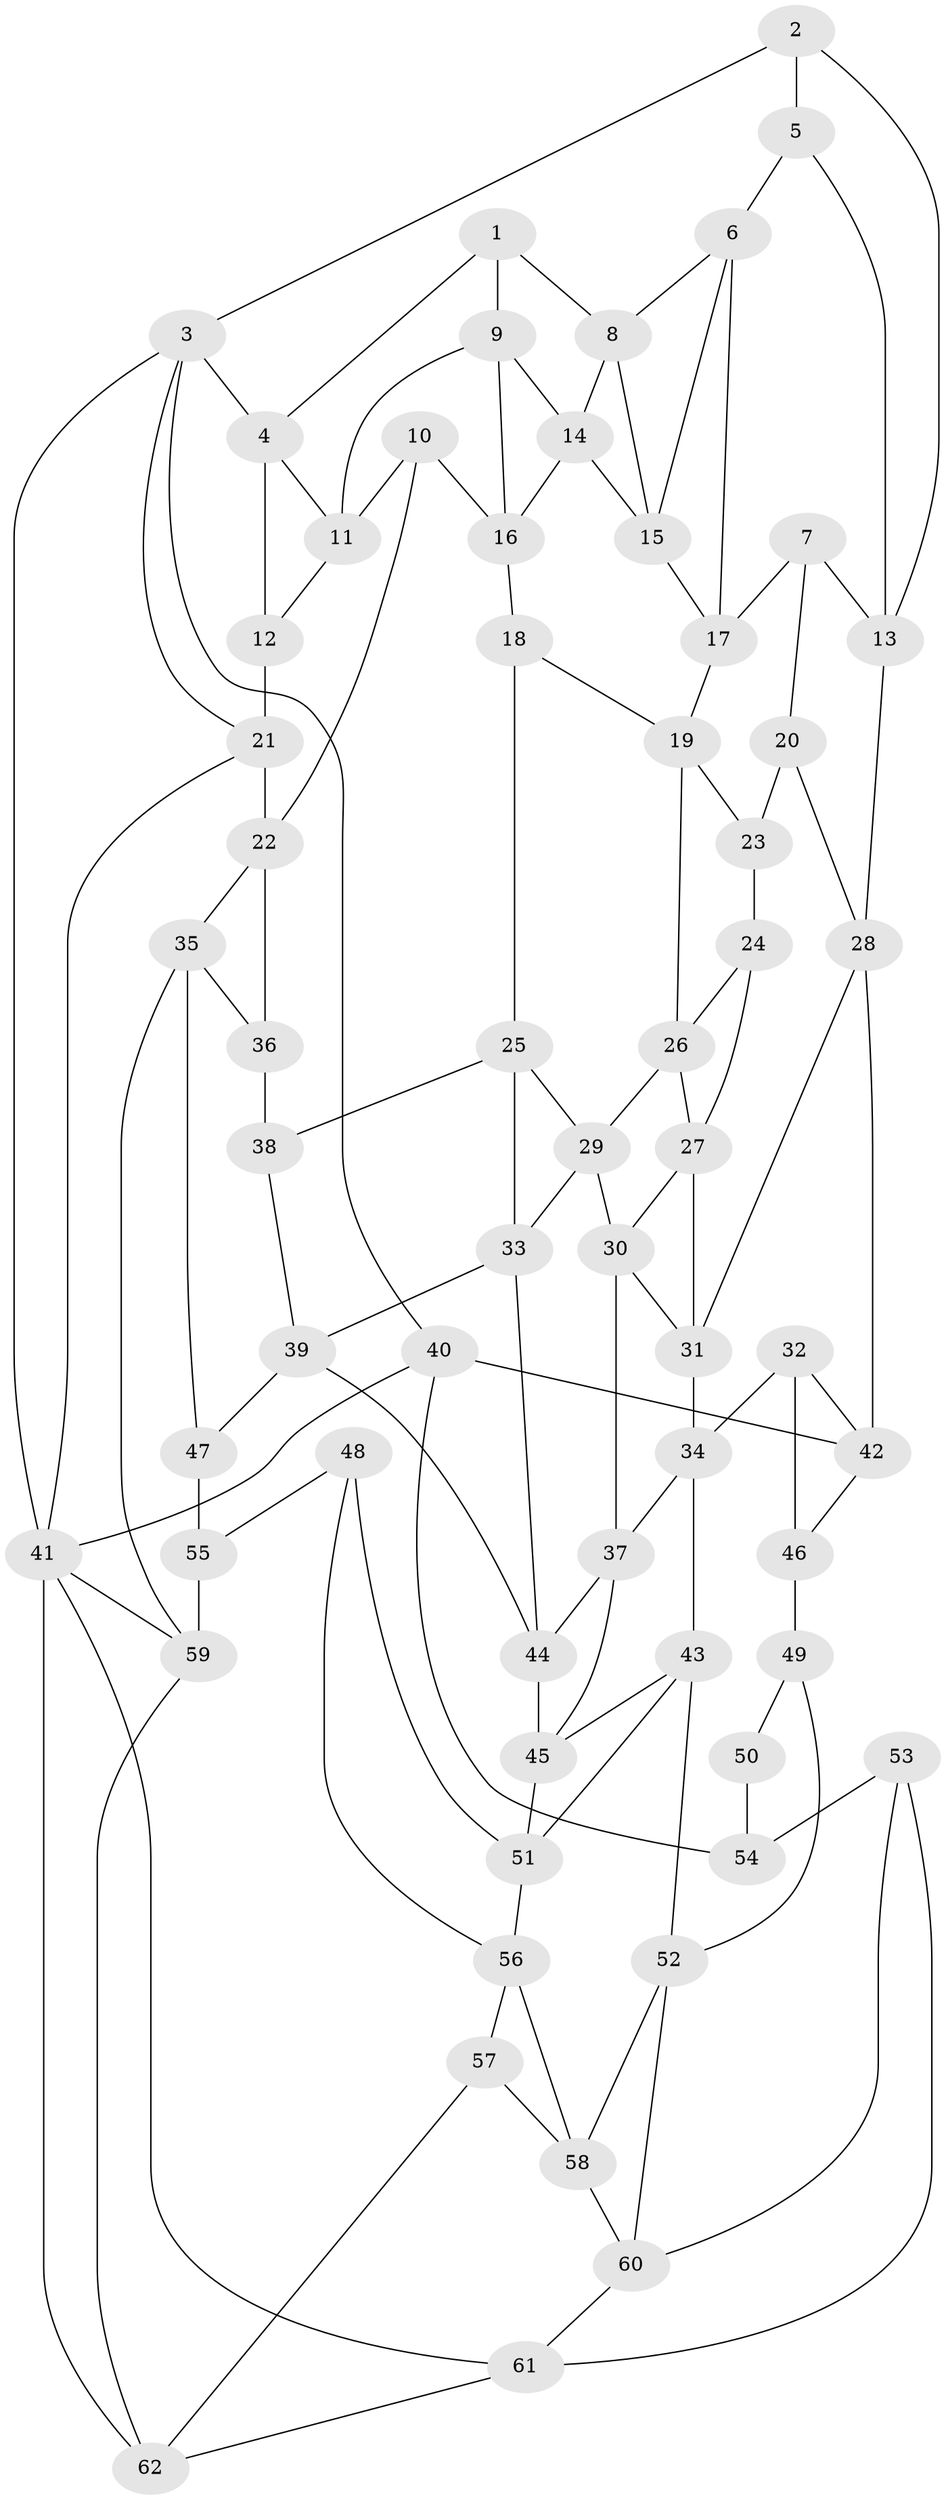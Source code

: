 // original degree distribution, {3: 0.015873015873015872, 4: 0.24603174603174602, 5: 0.5079365079365079, 6: 0.23015873015873015}
// Generated by graph-tools (version 1.1) at 2025/03/03/09/25 03:03:13]
// undirected, 62 vertices, 114 edges
graph export_dot {
graph [start="1"]
  node [color=gray90,style=filled];
  1;
  2;
  3;
  4;
  5;
  6;
  7;
  8;
  9;
  10;
  11;
  12;
  13;
  14;
  15;
  16;
  17;
  18;
  19;
  20;
  21;
  22;
  23;
  24;
  25;
  26;
  27;
  28;
  29;
  30;
  31;
  32;
  33;
  34;
  35;
  36;
  37;
  38;
  39;
  40;
  41;
  42;
  43;
  44;
  45;
  46;
  47;
  48;
  49;
  50;
  51;
  52;
  53;
  54;
  55;
  56;
  57;
  58;
  59;
  60;
  61;
  62;
  1 -- 4 [weight=1.0];
  1 -- 8 [weight=1.0];
  1 -- 9 [weight=1.0];
  2 -- 3 [weight=1.0];
  2 -- 5 [weight=1.0];
  2 -- 13 [weight=1.0];
  3 -- 4 [weight=1.0];
  3 -- 21 [weight=1.0];
  3 -- 40 [weight=1.0];
  3 -- 41 [weight=1.0];
  4 -- 11 [weight=1.0];
  4 -- 12 [weight=1.0];
  5 -- 6 [weight=1.0];
  5 -- 13 [weight=1.0];
  6 -- 8 [weight=1.0];
  6 -- 15 [weight=1.0];
  6 -- 17 [weight=1.0];
  7 -- 13 [weight=1.0];
  7 -- 17 [weight=1.0];
  7 -- 20 [weight=1.0];
  8 -- 14 [weight=1.0];
  8 -- 15 [weight=1.0];
  9 -- 11 [weight=1.0];
  9 -- 14 [weight=1.0];
  9 -- 16 [weight=1.0];
  10 -- 11 [weight=1.0];
  10 -- 16 [weight=1.0];
  10 -- 22 [weight=1.0];
  11 -- 12 [weight=1.0];
  12 -- 21 [weight=2.0];
  13 -- 28 [weight=1.0];
  14 -- 15 [weight=1.0];
  14 -- 16 [weight=1.0];
  15 -- 17 [weight=1.0];
  16 -- 18 [weight=1.0];
  17 -- 19 [weight=1.0];
  18 -- 19 [weight=1.0];
  18 -- 25 [weight=1.0];
  19 -- 23 [weight=1.0];
  19 -- 26 [weight=1.0];
  20 -- 23 [weight=2.0];
  20 -- 28 [weight=1.0];
  21 -- 22 [weight=1.0];
  21 -- 41 [weight=1.0];
  22 -- 35 [weight=1.0];
  22 -- 36 [weight=1.0];
  23 -- 24 [weight=1.0];
  24 -- 26 [weight=1.0];
  24 -- 27 [weight=1.0];
  25 -- 29 [weight=1.0];
  25 -- 33 [weight=1.0];
  25 -- 38 [weight=1.0];
  26 -- 27 [weight=1.0];
  26 -- 29 [weight=1.0];
  27 -- 30 [weight=1.0];
  27 -- 31 [weight=1.0];
  28 -- 31 [weight=1.0];
  28 -- 42 [weight=1.0];
  29 -- 30 [weight=1.0];
  29 -- 33 [weight=1.0];
  30 -- 31 [weight=1.0];
  30 -- 37 [weight=1.0];
  31 -- 34 [weight=1.0];
  32 -- 34 [weight=1.0];
  32 -- 42 [weight=1.0];
  32 -- 46 [weight=1.0];
  33 -- 39 [weight=1.0];
  33 -- 44 [weight=1.0];
  34 -- 37 [weight=1.0];
  34 -- 43 [weight=1.0];
  35 -- 36 [weight=1.0];
  35 -- 47 [weight=1.0];
  35 -- 59 [weight=1.0];
  36 -- 38 [weight=2.0];
  37 -- 44 [weight=1.0];
  37 -- 45 [weight=1.0];
  38 -- 39 [weight=1.0];
  39 -- 44 [weight=1.0];
  39 -- 47 [weight=1.0];
  40 -- 41 [weight=1.0];
  40 -- 42 [weight=1.0];
  40 -- 54 [weight=1.0];
  41 -- 59 [weight=1.0];
  41 -- 61 [weight=1.0];
  41 -- 62 [weight=1.0];
  42 -- 46 [weight=1.0];
  43 -- 45 [weight=1.0];
  43 -- 51 [weight=1.0];
  43 -- 52 [weight=1.0];
  44 -- 45 [weight=1.0];
  45 -- 51 [weight=1.0];
  46 -- 49 [weight=2.0];
  47 -- 55 [weight=2.0];
  48 -- 51 [weight=1.0];
  48 -- 55 [weight=1.0];
  48 -- 56 [weight=1.0];
  49 -- 50 [weight=1.0];
  49 -- 52 [weight=1.0];
  50 -- 54 [weight=2.0];
  51 -- 56 [weight=1.0];
  52 -- 58 [weight=1.0];
  52 -- 60 [weight=1.0];
  53 -- 54 [weight=1.0];
  53 -- 60 [weight=1.0];
  53 -- 61 [weight=1.0];
  55 -- 59 [weight=1.0];
  56 -- 57 [weight=1.0];
  56 -- 58 [weight=1.0];
  57 -- 58 [weight=1.0];
  57 -- 62 [weight=1.0];
  58 -- 60 [weight=1.0];
  59 -- 62 [weight=1.0];
  60 -- 61 [weight=1.0];
  61 -- 62 [weight=1.0];
}
